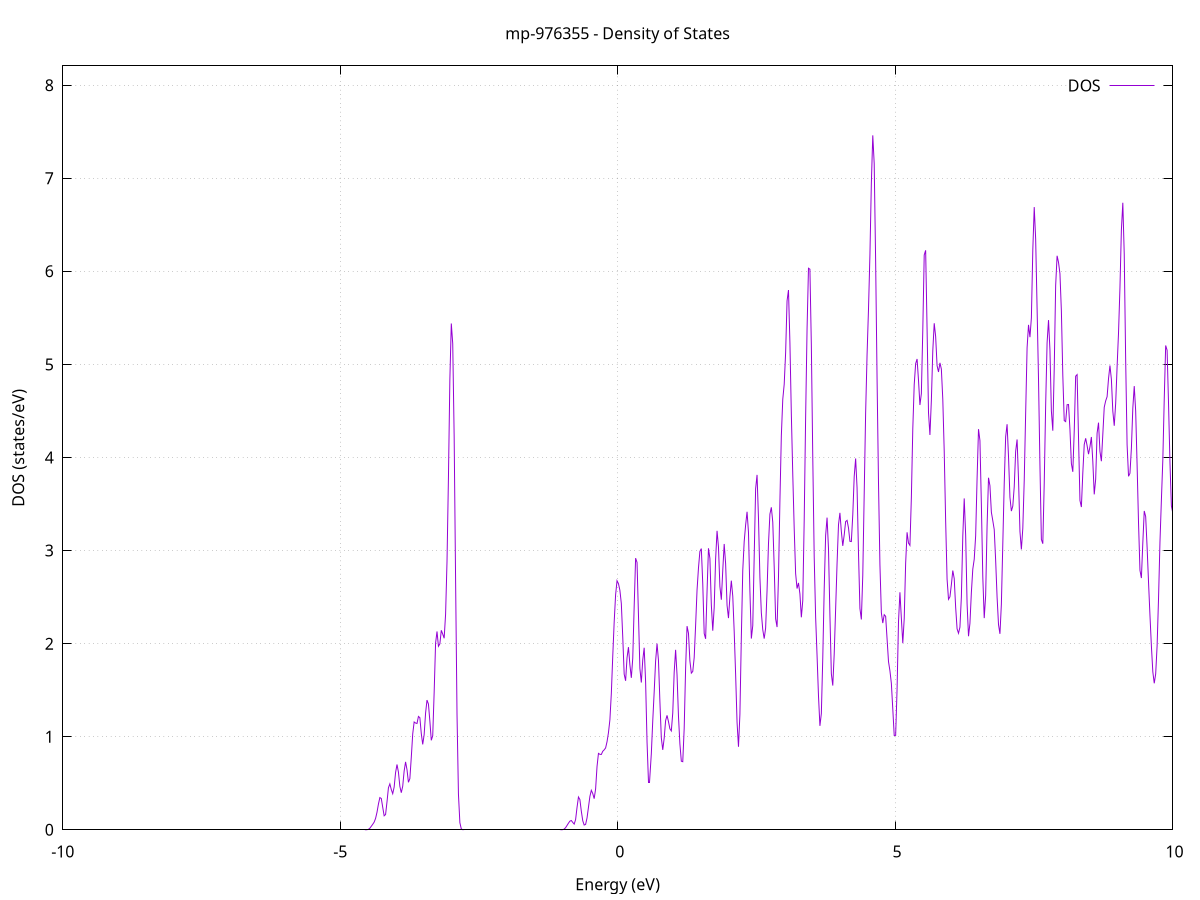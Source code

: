 set title 'mp-976355 - Density of States'
set xlabel 'Energy (eV)'
set ylabel 'DOS (states/eV)'
set grid
set xrange [-10:10]
set yrange [0:8.208]
set xzeroaxis lt -1
set terminal png size 800,600
set output 'mp-976355_dos_gnuplot.png'
plot '-' using 1:2 with lines title 'DOS'
-25.272100 0.000000
-25.246300 0.000000
-25.220600 0.000000
-25.194800 0.000000
-25.169100 0.000000
-25.143300 0.000000
-25.117600 0.000000
-25.091800 0.000000
-25.066100 0.000000
-25.040300 0.000000
-25.014600 0.000000
-24.988800 0.000000
-24.963100 0.000000
-24.937300 0.000000
-24.911600 0.000000
-24.885800 0.000000
-24.860100 0.000000
-24.834300 0.000000
-24.808600 0.000000
-24.782800 0.000000
-24.757100 0.000000
-24.731300 0.000000
-24.705600 0.000000
-24.679800 0.000000
-24.654100 0.000000
-24.628300 0.000000
-24.602600 0.000000
-24.576800 0.000000
-24.551100 0.000000
-24.525300 0.000000
-24.499600 0.000000
-24.473800 0.000000
-24.448100 0.000000
-24.422300 0.000000
-24.396600 0.000000
-24.370800 0.000000
-24.345100 0.000000
-24.319300 0.000000
-24.293600 0.000000
-24.267800 0.000000
-24.242100 0.000000
-24.216300 0.000000
-24.190600 0.000000
-24.164800 0.000000
-24.139000 0.000000
-24.113300 0.000000
-24.087500 0.000000
-24.061800 0.000000
-24.036000 0.000000
-24.010300 0.000000
-23.984500 0.000000
-23.958800 0.000000
-23.933000 0.000000
-23.907300 0.000000
-23.881500 0.000000
-23.855800 0.000000
-23.830000 0.000000
-23.804300 0.000000
-23.778500 0.000000
-23.752800 0.000000
-23.727000 0.000000
-23.701300 0.000000
-23.675500 0.000000
-23.649800 0.000000
-23.624000 0.000000
-23.598300 0.000000
-23.572500 0.000000
-23.546800 0.000000
-23.521000 0.000000
-23.495300 0.000000
-23.469500 0.000000
-23.443800 0.000000
-23.418000 0.000000
-23.392300 0.000000
-23.366500 0.000000
-23.340800 0.000000
-23.315000 0.000000
-23.289300 0.000000
-23.263500 0.000000
-23.237800 0.000000
-23.212000 0.000000
-23.186300 0.000000
-23.160500 0.000000
-23.134800 0.000000
-23.109000 0.000000
-23.083300 0.000000
-23.057500 0.000200
-23.031800 0.003100
-23.006000 0.028900
-22.980300 0.169700
-22.954500 0.649900
-22.928800 1.700600
-22.903000 3.320300
-22.877300 5.426000
-22.851500 8.011800
-22.825800 10.803900
-22.800000 13.217800
-22.774300 14.472000
-22.748500 14.131000
-22.722800 13.181900
-22.697000 13.187900
-22.671300 14.842700
-22.645500 18.274900
-22.619800 22.661400
-22.594000 25.559800
-22.568300 25.162300
-22.542500 22.532700
-22.516800 20.101500
-22.491000 19.046100
-22.465300 19.227700
-22.439500 20.614800
-22.413800 22.914700
-22.388000 24.961000
-22.362300 26.179800
-22.336500 27.256400
-22.310800 28.784700
-22.285000 30.205100
-22.259300 30.340000
-22.233500 29.041000
-22.207800 27.608600
-22.182000 27.256300
-22.156300 27.944500
-22.130500 27.936900
-22.104800 24.872900
-22.079000 18.597600
-22.053300 11.281600
-22.027500 5.271000
-22.001800 1.770800
-21.976000 0.403200
-21.950300 0.059800
-21.924500 0.005600
-21.898800 0.000300
-21.873000 0.000000
-21.847300 0.000000
-21.821500 0.000000
-21.795800 0.000000
-21.770000 0.000000
-21.744300 0.000000
-21.718500 0.000000
-21.692800 0.000000
-21.667000 0.000000
-21.641300 0.000000
-21.615500 0.000000
-21.589800 0.000000
-21.564000 0.000000
-21.538300 0.000000
-21.512500 0.000000
-21.486800 0.000000
-21.461000 0.000000
-21.435300 0.000000
-21.409500 0.000000
-21.383800 0.000000
-21.358000 0.000000
-21.332300 0.000000
-21.306500 0.000000
-21.280800 0.000000
-21.255000 0.000000
-21.229300 0.000000
-21.203500 0.000000
-21.177800 0.000000
-21.152000 0.000000
-21.126300 0.000000
-21.100500 0.000000
-21.074800 0.000000
-21.049000 0.000000
-21.023300 0.000000
-20.997500 0.000000
-20.971800 0.000000
-20.946000 0.000000
-20.920300 0.000000
-20.894500 0.000000
-20.868800 0.000000
-20.843000 0.000000
-20.817300 0.000000
-20.791500 0.000000
-20.765800 0.000000
-20.740000 0.000000
-20.714300 0.000000
-20.688500 0.000000
-20.662800 0.000000
-20.637000 0.000000
-20.611300 0.000000
-20.585500 0.000000
-20.559800 0.000000
-20.534000 0.000000
-20.508300 0.000000
-20.482500 0.000000
-20.456800 0.000000
-20.431000 0.000000
-20.405300 0.000000
-20.379500 0.000000
-20.353800 0.000000
-20.328000 0.000000
-20.302300 0.000000
-20.276500 0.000000
-20.250800 0.000000
-20.225000 0.000000
-20.199300 0.000000
-20.173500 0.000000
-20.147800 0.000000
-20.122000 0.000000
-20.096300 0.000000
-20.070500 0.000000
-20.044800 0.000000
-20.019000 0.000000
-19.993300 0.000000
-19.967500 0.000000
-19.941700 0.000000
-19.916000 0.000000
-19.890200 0.000000
-19.864500 0.000000
-19.838700 0.000000
-19.813000 0.000000
-19.787200 0.000000
-19.761500 0.000000
-19.735700 0.000000
-19.710000 0.000000
-19.684200 0.000000
-19.658500 0.000000
-19.632700 0.000000
-19.607000 0.000000
-19.581200 0.000000
-19.555500 0.000000
-19.529700 0.000000
-19.504000 0.000000
-19.478200 0.000000
-19.452500 0.000000
-19.426700 0.000000
-19.401000 0.000000
-19.375200 0.000000
-19.349500 0.000000
-19.323700 0.000000
-19.298000 0.000000
-19.272200 0.000000
-19.246500 0.000000
-19.220700 0.000000
-19.195000 0.000000
-19.169200 0.000000
-19.143500 0.000000
-19.117700 0.000000
-19.092000 0.000000
-19.066200 0.000000
-19.040500 0.000000
-19.014700 0.000000
-18.989000 0.000000
-18.963200 0.000000
-18.937500 0.000000
-18.911700 0.000000
-18.886000 0.000000
-18.860200 0.000000
-18.834500 0.000000
-18.808700 0.000000
-18.783000 0.000000
-18.757200 0.000000
-18.731500 0.000000
-18.705700 0.000000
-18.680000 0.000000
-18.654200 0.000000
-18.628500 0.000000
-18.602700 0.000000
-18.577000 0.000000
-18.551200 0.000000
-18.525500 0.000000
-18.499700 0.000000
-18.474000 0.000000
-18.448200 0.000000
-18.422500 0.000000
-18.396700 0.000000
-18.371000 0.000000
-18.345200 0.000000
-18.319500 0.000000
-18.293700 0.000000
-18.268000 0.000000
-18.242200 0.000000
-18.216500 0.000000
-18.190700 0.000000
-18.165000 0.000000
-18.139200 0.000000
-18.113500 0.000000
-18.087700 0.000000
-18.062000 0.000000
-18.036200 0.000000
-18.010500 0.000000
-17.984700 0.000000
-17.959000 0.000000
-17.933200 0.000000
-17.907500 0.000000
-17.881700 0.000000
-17.856000 0.000000
-17.830200 0.000000
-17.804500 0.000000
-17.778700 0.000000
-17.753000 0.000000
-17.727200 0.000000
-17.701500 0.000000
-17.675700 0.000000
-17.650000 0.000000
-17.624200 0.000000
-17.598500 0.000000
-17.572700 0.000000
-17.547000 0.000000
-17.521200 0.000000
-17.495500 0.000000
-17.469700 0.000000
-17.444000 0.000000
-17.418200 0.000000
-17.392500 0.000000
-17.366700 0.000000
-17.341000 0.000000
-17.315200 0.000000
-17.289500 0.000000
-17.263700 0.000000
-17.238000 0.000000
-17.212200 0.000000
-17.186500 0.000000
-17.160700 0.000000
-17.135000 0.000000
-17.109200 0.000000
-17.083500 0.000000
-17.057700 0.000000
-17.032000 0.000000
-17.006200 0.000000
-16.980500 0.000000
-16.954700 0.000000
-16.929000 0.000000
-16.903200 0.000000
-16.877500 0.000000
-16.851700 0.000000
-16.826000 0.000000
-16.800200 0.000000
-16.774500 0.000000
-16.748700 0.000000
-16.723000 0.000000
-16.697200 0.000000
-16.671500 0.000000
-16.645700 0.000000
-16.620000 0.000000
-16.594200 0.000000
-16.568500 0.000000
-16.542700 0.000000
-16.517000 0.000000
-16.491200 0.000000
-16.465500 0.000000
-16.439700 0.000000
-16.414000 0.000000
-16.388200 0.000000
-16.362500 0.000000
-16.336700 0.000000
-16.311000 0.000000
-16.285200 0.000000
-16.259500 0.000000
-16.233700 0.000000
-16.208000 0.000000
-16.182200 0.000000
-16.156500 0.000000
-16.130700 0.000000
-16.105000 0.000000
-16.079200 0.000000
-16.053500 0.000000
-16.027700 0.000000
-16.002000 0.000000
-15.976200 0.000000
-15.950500 0.000000
-15.924700 0.000000
-15.899000 0.000000
-15.873200 0.000000
-15.847500 0.000000
-15.821700 0.000000
-15.796000 0.000000
-15.770200 0.000000
-15.744400 0.000000
-15.718700 0.000000
-15.692900 0.000000
-15.667200 0.000000
-15.641400 0.000000
-15.615700 0.000000
-15.589900 0.000000
-15.564200 0.000000
-15.538400 0.000000
-15.512700 0.000000
-15.486900 0.000000
-15.461200 0.000000
-15.435400 0.000000
-15.409700 0.000000
-15.383900 0.000000
-15.358200 0.000000
-15.332400 0.000000
-15.306700 0.000000
-15.280900 0.000000
-15.255200 0.000000
-15.229400 0.000000
-15.203700 0.000000
-15.177900 0.000000
-15.152200 0.000000
-15.126400 0.000000
-15.100700 0.000000
-15.074900 0.000000
-15.049200 0.000000
-15.023400 0.000000
-14.997700 0.000000
-14.971900 0.000000
-14.946200 0.000000
-14.920400 0.000000
-14.894700 0.000000
-14.868900 0.000000
-14.843200 0.000000
-14.817400 0.000000
-14.791700 0.000000
-14.765900 0.000000
-14.740200 0.000000
-14.714400 0.000000
-14.688700 0.000000
-14.662900 0.000000
-14.637200 0.000000
-14.611400 0.000000
-14.585700 0.000000
-14.559900 0.000000
-14.534200 0.000000
-14.508400 0.000000
-14.482700 0.000000
-14.456900 0.000000
-14.431200 0.000000
-14.405400 0.000000
-14.379700 0.000000
-14.353900 0.000000
-14.328200 0.000000
-14.302400 0.000000
-14.276700 0.000000
-14.250900 0.000000
-14.225200 0.000000
-14.199400 0.000000
-14.173700 0.000000
-14.147900 0.000000
-14.122200 0.000000
-14.096400 0.000000
-14.070700 0.000000
-14.044900 0.000000
-14.019200 0.000000
-13.993400 0.000000
-13.967700 0.000000
-13.941900 0.000000
-13.916200 0.000000
-13.890400 0.000000
-13.864700 0.000000
-13.838900 0.000000
-13.813200 0.000000
-13.787400 0.000000
-13.761700 0.000000
-13.735900 0.000000
-13.710200 0.000000
-13.684400 0.000000
-13.658700 0.000000
-13.632900 0.000000
-13.607200 0.000000
-13.581400 0.000000
-13.555700 0.000000
-13.529900 0.000000
-13.504200 0.000000
-13.478400 0.000000
-13.452700 0.000000
-13.426900 0.000000
-13.401200 0.000000
-13.375400 0.000000
-13.349700 0.000000
-13.323900 0.000000
-13.298200 0.000000
-13.272400 0.000000
-13.246700 0.000000
-13.220900 0.000000
-13.195200 0.000000
-13.169400 0.000000
-13.143700 0.000000
-13.117900 0.000000
-13.092200 0.000000
-13.066400 0.000000
-13.040700 0.000000
-13.014900 0.000000
-12.989200 0.000000
-12.963400 0.000000
-12.937700 0.000000
-12.911900 0.000000
-12.886200 0.000000
-12.860400 0.000000
-12.834700 0.000000
-12.808900 0.000000
-12.783200 0.000000
-12.757400 0.000000
-12.731700 0.000000
-12.705900 0.000000
-12.680200 0.000000
-12.654400 0.000000
-12.628700 0.000000
-12.602900 0.000000
-12.577200 0.000000
-12.551400 0.000000
-12.525700 0.000000
-12.499900 0.000000
-12.474200 0.000000
-12.448400 0.000000
-12.422700 0.000000
-12.396900 0.000000
-12.371200 0.000000
-12.345400 0.000000
-12.319700 0.000000
-12.293900 0.000000
-12.268200 0.000000
-12.242400 0.000000
-12.216700 0.000000
-12.190900 0.000000
-12.165200 0.000000
-12.139400 0.000000
-12.113700 0.000000
-12.087900 0.000000
-12.062200 0.000000
-12.036400 0.000000
-12.010700 0.000000
-11.984900 0.000000
-11.959200 0.000000
-11.933400 0.000000
-11.907700 0.000000
-11.881900 0.000000
-11.856200 0.000000
-11.830400 0.000000
-11.804700 0.000000
-11.778900 0.000000
-11.753200 0.000000
-11.727400 0.000000
-11.701700 0.000000
-11.675900 0.000000
-11.650200 0.000000
-11.624400 0.000000
-11.598700 0.000000
-11.572900 0.000000
-11.547200 0.000000
-11.521400 0.000000
-11.495600 0.000000
-11.469900 0.000000
-11.444100 0.000000
-11.418400 0.000000
-11.392600 0.000000
-11.366900 0.000000
-11.341100 0.000000
-11.315400 0.000000
-11.289600 0.000000
-11.263900 0.000000
-11.238100 0.000000
-11.212400 0.000000
-11.186600 0.000000
-11.160900 0.000000
-11.135100 0.000000
-11.109400 0.000000
-11.083600 0.000000
-11.057900 0.000000
-11.032100 0.000000
-11.006400 0.000000
-10.980600 0.000000
-10.954900 0.000000
-10.929100 0.000000
-10.903400 0.000000
-10.877600 0.000000
-10.851900 0.000000
-10.826100 0.000000
-10.800400 0.000000
-10.774600 0.000000
-10.748900 0.000000
-10.723100 0.000000
-10.697400 0.000000
-10.671600 0.000000
-10.645900 0.000000
-10.620100 0.000000
-10.594400 0.000000
-10.568600 0.000000
-10.542900 0.000000
-10.517100 0.000000
-10.491400 0.000000
-10.465600 0.000000
-10.439900 0.000000
-10.414100 0.000000
-10.388400 0.000000
-10.362600 0.000000
-10.336900 0.000000
-10.311100 0.000000
-10.285400 0.000000
-10.259600 0.000000
-10.233900 0.000000
-10.208100 0.000000
-10.182400 0.000000
-10.156600 0.000000
-10.130900 0.000000
-10.105100 0.000000
-10.079400 0.000000
-10.053600 0.000000
-10.027900 0.000000
-10.002100 0.000000
-9.976400 0.000000
-9.950600 0.000000
-9.924900 0.000000
-9.899100 0.000000
-9.873400 0.000000
-9.847600 0.000000
-9.821900 0.000000
-9.796100 0.000000
-9.770400 0.000000
-9.744600 0.000000
-9.718900 0.000000
-9.693100 0.000000
-9.667400 0.000000
-9.641600 0.000000
-9.615900 0.000000
-9.590100 0.000000
-9.564400 0.000000
-9.538600 0.000000
-9.512900 0.000000
-9.487100 0.000000
-9.461400 0.000000
-9.435600 0.000000
-9.409900 0.000000
-9.384100 0.000000
-9.358400 0.000000
-9.332600 0.000000
-9.306900 0.000000
-9.281100 0.000000
-9.255400 0.000000
-9.229600 0.000000
-9.203900 0.000000
-9.178100 0.000000
-9.152400 0.000000
-9.126600 0.000000
-9.100900 0.000000
-9.075100 0.000000
-9.049400 0.000000
-9.023600 0.000000
-8.997900 0.000000
-8.972100 0.000000
-8.946400 0.000000
-8.920600 0.000000
-8.894900 0.000000
-8.869100 0.000000
-8.843400 0.000000
-8.817600 0.000000
-8.791900 0.000000
-8.766100 0.000000
-8.740400 0.000000
-8.714600 0.000000
-8.688900 0.000000
-8.663100 0.000000
-8.637400 0.000000
-8.611600 0.000000
-8.585900 0.000000
-8.560100 0.000000
-8.534400 0.000000
-8.508600 0.000000
-8.482900 0.000000
-8.457100 0.000000
-8.431400 0.000000
-8.405600 0.000000
-8.379900 0.000000
-8.354100 0.000000
-8.328400 0.000000
-8.302600 0.000000
-8.276900 0.000000
-8.251100 0.000000
-8.225400 0.000000
-8.199600 0.000000
-8.173900 0.000000
-8.148100 0.000000
-8.122400 0.000000
-8.096600 0.000000
-8.070900 0.000000
-8.045100 0.000000
-8.019400 0.000000
-7.993600 0.000000
-7.967900 0.000000
-7.942100 0.000000
-7.916400 0.000000
-7.890600 0.000000
-7.864900 0.000000
-7.839100 0.000000
-7.813400 0.000000
-7.787600 0.000000
-7.761900 0.000000
-7.736100 0.000000
-7.710400 0.000000
-7.684600 0.000000
-7.658900 0.000000
-7.633100 0.000000
-7.607400 0.000000
-7.581600 0.000000
-7.555900 0.000000
-7.530100 0.000000
-7.504400 0.000000
-7.478600 0.000000
-7.452900 0.000000
-7.427100 0.000000
-7.401400 0.000000
-7.375600 0.000000
-7.349900 0.000000
-7.324100 0.000000
-7.298300 0.000000
-7.272600 0.000000
-7.246800 0.000000
-7.221100 0.000000
-7.195300 0.000000
-7.169600 0.000000
-7.143800 0.000000
-7.118100 0.000000
-7.092300 0.000000
-7.066600 0.000000
-7.040800 0.000000
-7.015100 0.000000
-6.989300 0.000000
-6.963600 0.000000
-6.937800 0.000000
-6.912100 0.000000
-6.886300 0.000000
-6.860600 0.000000
-6.834800 0.000000
-6.809100 0.000000
-6.783300 0.000000
-6.757600 0.000000
-6.731800 0.000000
-6.706100 0.000000
-6.680300 0.000000
-6.654600 0.000000
-6.628800 0.000000
-6.603100 0.000000
-6.577300 0.000000
-6.551600 0.000000
-6.525800 0.000000
-6.500100 0.000000
-6.474300 0.000000
-6.448600 0.000000
-6.422800 0.000000
-6.397100 0.000000
-6.371300 0.000000
-6.345600 0.000000
-6.319800 0.000000
-6.294100 0.000000
-6.268300 0.000000
-6.242600 0.000000
-6.216800 0.000000
-6.191100 0.000000
-6.165300 0.000000
-6.139600 0.000000
-6.113800 0.000000
-6.088100 0.000000
-6.062300 0.000000
-6.036600 0.000000
-6.010800 0.000000
-5.985100 0.000000
-5.959300 0.000000
-5.933600 0.000000
-5.907800 0.000000
-5.882100 0.000000
-5.856300 0.000000
-5.830600 0.000000
-5.804800 0.000000
-5.779100 0.000000
-5.753300 0.000000
-5.727600 0.000000
-5.701800 0.000000
-5.676100 0.000000
-5.650300 0.000000
-5.624600 0.000000
-5.598800 0.000000
-5.573100 0.000000
-5.547300 0.000000
-5.521600 0.000000
-5.495800 0.000000
-5.470100 0.000000
-5.444300 0.000000
-5.418600 0.000000
-5.392800 0.000000
-5.367100 0.000000
-5.341300 0.000000
-5.315600 0.000000
-5.289800 0.000000
-5.264100 0.000000
-5.238300 0.000000
-5.212600 0.000000
-5.186800 0.000000
-5.161100 0.000000
-5.135300 0.000000
-5.109600 0.000000
-5.083800 0.000000
-5.058100 0.000000
-5.032300 0.000000
-5.006600 0.000000
-4.980800 0.000000
-4.955100 0.000000
-4.929300 0.000000
-4.903600 0.000000
-4.877800 0.000000
-4.852100 0.000000
-4.826300 0.000000
-4.800600 0.000000
-4.774800 0.000000
-4.749100 0.000000
-4.723300 0.000000
-4.697600 0.000000
-4.671800 0.000000
-4.646100 0.000000
-4.620300 0.000000
-4.594600 0.000000
-4.568800 0.000000
-4.543100 0.000100
-4.517300 0.000800
-4.491600 0.004700
-4.465800 0.016700
-4.440100 0.037400
-4.414300 0.058800
-4.388600 0.081800
-4.362800 0.121900
-4.337100 0.188100
-4.311300 0.275800
-4.285600 0.346000
-4.259800 0.336200
-4.234100 0.242600
-4.208300 0.150200
-4.182600 0.163700
-4.156800 0.300200
-4.131100 0.451100
-4.105300 0.493100
-4.079600 0.432200
-4.053800 0.387700
-4.028100 0.458500
-4.002300 0.614500
-3.976600 0.701600
-3.950800 0.619000
-3.925100 0.466600
-3.899300 0.398200
-3.873600 0.468400
-3.847800 0.630800
-3.822100 0.729300
-3.796300 0.645200
-3.770600 0.510000
-3.744800 0.549400
-3.719100 0.778300
-3.693300 1.030400
-3.667600 1.158200
-3.641800 1.146900
-3.616100 1.142000
-3.590300 1.217700
-3.564600 1.204500
-3.538800 1.033300
-3.513100 0.917300
-3.487300 1.021900
-3.461600 1.253300
-3.435800 1.393500
-3.410100 1.351200
-3.384300 1.168000
-3.358600 0.961200
-3.332800 1.010800
-3.307100 1.472900
-3.281300 2.005500
-3.255600 2.130900
-3.229800 1.972000
-3.204100 1.997400
-3.178300 2.143200
-3.152600 2.103000
-3.126800 2.057700
-3.101000 2.315400
-3.075300 2.884300
-3.049500 3.785700
-3.023800 4.840400
-2.998000 5.439900
-2.972300 5.224000
-2.946500 4.226800
-2.920800 2.694500
-2.895000 1.237700
-2.869300 0.382400
-2.843500 0.076100
-2.817800 0.009500
-2.792000 0.000700
-2.766300 0.000000
-2.740500 0.000000
-2.714800 0.000000
-2.689000 0.000000
-2.663300 0.000000
-2.637500 0.000000
-2.611800 0.000000
-2.586000 0.000000
-2.560300 0.000000
-2.534500 0.000000
-2.508800 0.000000
-2.483000 0.000000
-2.457300 0.000000
-2.431500 0.000000
-2.405800 0.000000
-2.380000 0.000000
-2.354300 0.000000
-2.328500 0.000000
-2.302800 0.000000
-2.277000 0.000000
-2.251300 0.000000
-2.225500 0.000000
-2.199800 0.000000
-2.174000 0.000000
-2.148300 0.000000
-2.122500 0.000000
-2.096800 0.000000
-2.071000 0.000000
-2.045300 0.000000
-2.019500 0.000000
-1.993800 0.000000
-1.968000 0.000000
-1.942300 0.000000
-1.916500 0.000000
-1.890800 0.000000
-1.865000 0.000000
-1.839300 0.000000
-1.813500 0.000000
-1.787800 0.000000
-1.762000 0.000000
-1.736300 0.000000
-1.710500 0.000000
-1.684800 0.000000
-1.659000 0.000000
-1.633300 0.000000
-1.607500 0.000000
-1.581800 0.000000
-1.556000 0.000000
-1.530300 0.000000
-1.504500 0.000000
-1.478800 0.000000
-1.453000 0.000000
-1.427300 0.000000
-1.401500 0.000000
-1.375800 0.000000
-1.350000 0.000000
-1.324300 0.000000
-1.298500 0.000000
-1.272800 0.000000
-1.247000 0.000000
-1.221300 0.000000
-1.195500 0.000000
-1.169800 0.000000
-1.144000 0.000000
-1.118300 0.000000
-1.092500 0.000000
-1.066800 0.000000
-1.041000 0.000000
-1.015300 0.000200
-0.989500 0.001400
-0.963800 0.007100
-0.938000 0.022500
-0.912300 0.046500
-0.886500 0.071100
-0.860800 0.092600
-0.835000 0.099700
-0.809300 0.079300
-0.783500 0.061200
-0.757800 0.109100
-0.732000 0.239900
-0.706300 0.352000
-0.680500 0.324700
-0.654800 0.200600
-0.629000 0.097800
-0.603300 0.050900
-0.577500 0.057600
-0.551800 0.126700
-0.526000 0.241400
-0.500300 0.358000
-0.474500 0.423900
-0.448800 0.390000
-0.423000 0.334300
-0.397300 0.438200
-0.371500 0.680000
-0.345800 0.820600
-0.320000 0.810800
-0.294300 0.809200
-0.268500 0.843100
-0.242800 0.858700
-0.217000 0.879100
-0.191300 0.946300
-0.165500 1.043800
-0.139800 1.180500
-0.114000 1.462100
-0.088300 1.864200
-0.062500 2.232400
-0.036800 2.525300
-0.011000 2.675900
0.014700 2.644500
0.040500 2.573500
0.066200 2.431900
0.092000 2.071300
0.117700 1.672100
0.143500 1.600700
0.169200 1.848300
0.195000 1.962300
0.220700 1.772900
0.246500 1.632500
0.272200 1.841800
0.298000 2.401800
0.323700 2.918600
0.349500 2.872500
0.375200 2.305800
0.401000 1.732900
0.426700 1.582200
0.452500 1.824100
0.478200 1.955900
0.504000 1.590300
0.529700 0.944000
0.555500 0.509800
0.581200 0.509800
0.607000 0.817600
0.632700 1.171100
0.658500 1.481000
0.684200 1.813300
0.710000 2.000400
0.735700 1.819900
0.761500 1.380800
0.787200 0.987400
0.813000 0.858400
0.838700 0.983900
0.864500 1.173000
0.890200 1.229300
0.916000 1.162500
0.941700 1.084900
0.967500 1.062000
0.993200 1.254200
1.019000 1.692300
1.044700 1.933700
1.070500 1.663000
1.096300 1.221100
1.122000 0.922300
1.147800 0.736800
1.173500 0.731500
1.199300 1.088600
1.225000 1.734500
1.250800 2.188200
1.276500 2.111800
1.302300 1.814900
1.328000 1.683200
1.353800 1.701200
1.379500 1.850200
1.405300 2.196600
1.431000 2.575200
1.456800 2.813800
1.482500 2.991500
1.508300 3.021100
1.534000 2.644000
1.559800 2.109600
1.585500 2.051800
1.611300 2.561800
1.637000 3.024500
1.662800 2.914700
1.688500 2.417100
1.714300 2.138900
1.740000 2.386900
1.765800 2.910800
1.791500 3.212200
1.817300 3.036500
1.843000 2.614700
1.868800 2.471800
1.894500 2.788000
1.920300 3.070700
1.946000 2.859800
1.971800 2.412400
1.997500 2.274600
2.023300 2.502400
2.049000 2.677000
2.074800 2.509900
2.100500 2.130000
2.126300 1.669700
2.152000 1.155700
2.177800 0.892000
2.203500 1.240500
2.229300 2.070000
2.255000 2.786900
2.280800 3.097900
2.306500 3.274300
2.332300 3.416700
2.358000 3.195700
2.383800 2.562800
2.409500 2.054400
2.435300 2.193700
2.461000 2.936100
2.486800 3.665200
2.512500 3.813400
2.538300 3.348100
2.564000 2.714600
2.589800 2.330300
2.615500 2.149800
2.641300 2.053900
2.667000 2.167000
2.692800 2.571200
2.718500 3.072900
2.744300 3.391500
2.770000 3.464800
2.795800 3.305700
2.821500 2.826700
2.847300 2.267000
2.873000 2.178100
2.898800 2.715100
2.924500 3.531700
2.950300 4.234800
2.976000 4.624900
3.001800 4.786700
3.027500 5.125800
3.053300 5.683000
3.079000 5.799500
3.104800 5.235200
3.130500 4.464900
3.156300 3.817200
3.182000 3.238600
3.207800 2.752900
3.233500 2.592000
3.259300 2.652500
3.285000 2.535000
3.310800 2.283000
3.336500 2.463200
3.362300 3.328100
3.388000 4.431800
3.413800 5.381300
3.439500 6.033500
3.465300 6.023100
3.491000 5.208300
3.516800 3.997300
3.542500 2.933000
3.568300 2.284100
3.594000 1.873000
3.619800 1.438200
3.645500 1.116500
3.671300 1.248500
3.697000 1.846800
3.722800 2.588200
3.748500 3.162000
3.774300 3.354300
3.800000 3.021700
3.825800 2.305200
3.851500 1.676300
3.877300 1.549700
3.903000 1.887500
3.928800 2.374100
3.954500 2.860900
3.980300 3.276800
4.006000 3.405400
4.031800 3.204900
4.057500 3.050700
4.083300 3.167800
4.109000 3.311400
4.134800 3.324500
4.160500 3.243500
4.186300 3.099300
4.212000 3.096900
4.237800 3.386000
4.263500 3.795700
4.289300 3.989500
4.315000 3.674200
4.340800 2.973700
4.366500 2.378200
4.392300 2.259700
4.418000 2.734700
4.443800 3.616900
4.469500 4.482300
4.495300 5.105100
4.521000 5.590900
4.546800 6.178900
4.572500 6.947200
4.598300 7.461600
4.624000 7.157700
4.649800 6.105400
4.675500 4.845000
4.701300 3.728500
4.727000 2.850100
4.752800 2.331400
4.778500 2.221300
4.804300 2.311000
4.830000 2.293800
4.855800 2.051000
4.881500 1.807200
4.907300 1.708300
4.933000 1.573600
4.958800 1.297300
4.984500 1.013700
5.010300 1.014100
5.036000 1.509100
5.061800 2.235800
5.087500 2.551600
5.113300 2.272400
5.139000 2.005600
5.164800 2.268700
5.190500 2.863600
5.216300 3.196400
5.242000 3.080000
5.267800 3.055600
5.293600 3.567300
5.319300 4.307200
5.345100 4.783400
5.370800 5.008700
5.396600 5.058600
5.422300 4.830000
5.448100 4.564200
5.473800 4.686300
5.499600 5.369900
5.525300 6.176200
5.551100 6.226100
5.576800 5.380700
5.602600 4.481300
5.628300 4.242400
5.654100 4.612500
5.679800 5.146600
5.705600 5.442300
5.731300 5.299800
5.757100 4.986700
5.782800 4.919200
5.808600 5.016900
5.834300 4.950500
5.860100 4.625700
5.885800 4.065200
5.911600 3.317500
5.937300 2.693400
5.963100 2.476500
5.988800 2.503100
6.014600 2.633900
6.040300 2.785500
6.066100 2.699600
6.091800 2.390800
6.117600 2.159300
6.143300 2.111500
6.169100 2.176800
6.194800 2.500500
6.220600 3.156800
6.246300 3.560300
6.272100 3.166900
6.297800 2.429400
6.323600 2.079700
6.349300 2.217500
6.375100 2.549100
6.400800 2.800300
6.426600 2.907300
6.452300 3.158500
6.478100 3.773200
6.503800 4.304600
6.529600 4.181400
6.555300 3.498300
6.581100 2.716700
6.606800 2.274300
6.632600 2.517800
6.658300 3.263600
6.684100 3.782300
6.709800 3.697400
6.735600 3.411900
6.761300 3.321200
6.787100 3.225900
6.812800 2.894200
6.838600 2.498600
6.864300 2.203700
6.890100 2.105200
6.915800 2.422400
6.941600 3.071700
6.967300 3.722100
6.993100 4.223200
7.018800 4.357300
7.044600 4.008600
7.070300 3.571900
7.096100 3.424200
7.121800 3.478700
7.147600 3.685600
7.173300 4.066200
7.199100 4.193700
7.224800 3.768600
7.250600 3.206700
7.276300 3.012500
7.302100 3.238500
7.327800 3.752900
7.353600 4.479300
7.379300 5.177900
7.405100 5.425100
7.430800 5.293000
7.456600 5.498600
7.482300 6.228900
7.508100 6.690700
7.533800 6.347600
7.559600 5.603300
7.585300 4.838500
7.611100 3.917100
7.636800 3.119700
7.662600 3.073900
7.688300 3.725000
7.714100 4.566000
7.739800 5.230900
7.765600 5.476700
7.791300 5.154000
7.817100 4.499900
7.842800 4.287700
7.868600 4.960400
7.894300 5.849400
7.920100 6.167400
7.945800 6.097000
7.971600 5.975700
7.997300 5.576200
8.023100 4.882700
8.048800 4.396400
8.074600 4.385700
8.100300 4.566900
8.126100 4.569700
8.151800 4.302200
8.177600 3.934800
8.203300 3.846200
8.229100 4.285300
8.254800 4.874000
8.280600 4.890800
8.306300 4.213000
8.332100 3.538800
8.357800 3.467800
8.383600 3.834500
8.409300 4.139700
8.435100 4.206000
8.460800 4.128100
8.486600 4.035700
8.512300 4.114900
8.538100 4.220400
8.563800 3.958900
8.589600 3.603800
8.615300 3.766300
8.641100 4.262200
8.666800 4.374400
8.692600 4.065600
8.718300 3.960100
8.744100 4.247500
8.769800 4.540100
8.795600 4.608300
8.821300 4.653200
8.847100 4.847700
8.872800 4.988100
8.898600 4.839900
8.924300 4.498500
8.950100 4.341000
8.975800 4.581200
9.001600 4.976800
9.027300 5.340800
9.053100 5.825800
9.078800 6.443000
9.104600 6.737000
9.130300 6.183100
9.156100 5.042800
9.181800 4.136800
9.207600 3.797900
9.233300 3.830500
9.259100 4.098700
9.284800 4.528800
9.310600 4.767000
9.336300 4.498500
9.362100 3.918500
9.387800 3.296800
9.413600 2.788000
9.439300 2.704800
9.465100 3.084200
9.490900 3.425700
9.516600 3.364900
9.542400 3.035500
9.568100 2.659400
9.593900 2.303900
9.619600 1.974500
9.645400 1.697100
9.671100 1.573900
9.696900 1.675000
9.722600 1.976600
9.748400 2.489100
9.774100 3.090500
9.799900 3.543300
9.825600 3.973800
9.851400 4.632200
9.877100 5.203700
9.902900 5.152500
9.928600 4.577700
9.954400 3.943200
9.980100 3.479600
10.005900 3.401400
10.031600 3.630900
10.057400 3.768500
10.083100 3.819000
10.108900 4.009000
10.134600 4.380400
10.160400 4.900000
10.186100 5.339300
10.211900 5.211600
10.237600 4.548500
10.263400 4.157700
10.289100 4.256500
10.314900 4.098800
10.340600 3.416300
10.366400 2.793900
10.392100 2.685000
10.417900 2.801400
10.443600 2.642700
10.469400 2.317400
10.495100 2.211600
10.520900 2.414400
10.546600 2.742000
10.572400 2.945300
10.598100 3.091400
10.623900 3.450500
10.649600 3.907800
10.675400 4.212800
10.701100 4.528100
10.726900 4.977000
10.752600 5.262500
10.778400 5.119800
10.804100 4.860800
10.829900 4.993600
10.855600 5.278300
10.881400 5.101100
10.907100 4.469600
10.932900 3.909900
10.958600 3.849500
10.984400 4.305300
11.010100 4.879600
11.035900 5.079400
11.061600 4.783100
11.087400 4.293800
11.113100 4.074400
11.138900 4.325700
11.164600 4.574900
11.190400 4.322900
11.216100 4.003900
11.241900 4.212300
11.267600 4.619200
11.293400 4.562000
11.319100 3.985100
11.344900 3.399800
11.370600 3.040600
11.396400 2.711800
11.422100 2.511800
11.447900 2.753800
11.473600 3.366100
11.499400 3.838400
11.525100 3.732900
11.550900 3.164900
11.576600 2.618800
11.602400 2.472300
11.628100 2.619700
11.653900 2.679900
11.679600 2.597300
11.705400 2.446700
11.731100 2.189500
11.756900 1.974800
11.782600 2.118000
11.808400 2.673900
11.834100 3.248300
11.859900 3.425400
11.885600 3.184000
11.911400 2.789600
11.937100 2.461900
11.962900 2.161600
11.988600 1.822600
12.014400 1.612000
12.040100 1.661200
12.065900 1.771400
12.091600 1.776500
12.117400 1.916200
12.143100 2.364000
12.168900 2.867200
12.194600 3.192100
12.220400 3.404300
12.246100 3.527400
12.271900 3.444600
12.297600 3.227200
12.323400 3.097200
12.349100 3.176700
12.374900 3.336000
12.400600 3.256800
12.426400 2.841900
12.452100 2.270000
12.477900 1.799200
12.503600 1.729100
12.529400 2.092000
12.555100 2.529300
12.580900 2.744700
12.606600 2.884300
12.632400 3.236000
12.658100 3.616300
12.683900 3.562100
12.709600 3.060900
12.735400 2.514800
12.761100 2.226000
12.786900 2.222600
12.812600 2.374700
12.838400 2.625900
12.864100 2.982200
12.889900 3.203500
12.915600 2.911500
12.941400 2.200000
12.967100 1.549900
12.992900 1.128800
13.018600 0.880800
13.044400 0.861600
13.070100 1.028900
13.095900 1.160500
13.121600 1.217100
13.147400 1.434600
13.173100 1.871500
13.198900 2.250800
13.224600 2.296700
13.250400 2.004400
13.276100 1.582600
13.301900 1.231600
13.327600 1.129900
13.353400 1.383800
13.379100 1.859100
13.404900 2.440500
13.430600 3.152300
13.456400 3.686300
13.482100 3.614800
13.507900 3.169800
13.533600 2.988000
13.559400 3.272500
13.585100 3.804300
13.610900 4.365800
13.636600 4.584900
13.662400 4.104400
13.688100 3.350100
13.713900 3.180300
13.739700 3.573400
13.765400 3.740300
13.791200 3.421500
13.816900 3.029100
13.842700 2.852500
13.868400 2.789600
13.894200 2.839900
13.919900 3.394600
13.945700 4.688000
13.971400 6.206400
13.997200 6.919400
14.022900 6.462300
14.048700 5.410300
14.074400 4.316400
14.100200 3.556600
14.125900 3.416900
14.151700 3.872000
14.177400 4.524600
14.203200 4.903600
14.228900 4.906700
14.254700 4.569300
14.280400 3.813400
14.306200 2.900200
14.331900 2.324800
14.357700 2.289000
14.383400 2.719000
14.409200 3.291000
14.434900 3.562200
14.460700 3.453700
14.486400 3.171400
14.512200 2.837200
14.537900 2.450500
14.563700 1.995600
14.589400 1.609000
14.615200 1.420300
14.640900 1.517900
14.666700 2.080600
14.692400 2.921100
14.718200 3.367100
14.743900 3.184900
14.769700 2.904500
14.795400 2.861200
14.821200 2.825400
14.846900 2.702900
14.872700 2.629100
14.898400 2.728300
14.924200 3.047300
14.949900 3.291300
14.975700 3.215200
15.001400 2.937800
15.027200 2.484400
15.052900 2.009900
15.078700 1.987400
15.104400 2.503400
15.130200 3.133300
15.155900 3.472500
15.181700 3.378300
15.207400 2.935300
15.233200 2.370500
15.258900 2.022700
15.284700 2.107400
15.310400 2.411000
15.336200 2.616900
15.361900 2.738100
15.387700 2.952700
15.413400 3.285200
15.439200 3.523600
15.464900 3.369300
15.490700 2.800800
15.516400 2.218200
15.542200 2.128500
15.567900 2.632600
15.593700 3.194700
15.619400 3.224700
15.645200 2.913800
15.670900 2.953900
15.696700 3.271200
15.722400 3.093200
15.748200 2.430800
15.773900 2.089400
15.799700 2.351000
15.825400 2.719900
15.851200 2.747500
15.876900 2.514300
15.902700 2.284300
15.928400 2.155000
15.954200 2.220600
15.979900 2.542600
16.005700 2.887800
16.031400 2.981600
16.057200 2.897700
16.082900 2.952400
16.108700 3.186400
16.134400 3.266400
16.160200 3.150100
16.185900 3.219500
16.211700 3.726200
16.237400 4.466000
16.263200 4.779200
16.288900 4.288600
16.314700 3.538700
16.340400 3.333000
16.366200 3.769300
16.391900 4.253300
16.417700 4.356700
16.443400 4.205100
16.469200 3.933500
16.494900 3.446700
16.520700 2.748300
16.546400 2.114300
16.572200 1.887700
16.597900 2.076200
16.623700 2.358400
16.649400 2.474000
16.675200 2.386700
16.700900 2.249500
16.726700 2.313300
16.752400 2.517200
16.778200 2.548400
16.803900 2.445800
16.829700 2.356600
16.855400 2.092900
16.881200 1.668200
16.906900 1.584500
16.932700 2.058800
16.958400 2.622500
16.984200 2.818000
17.009900 2.666400
17.035700 2.421500
17.061400 2.416400
17.087200 2.771900
17.112900 3.067000
17.138700 2.769200
17.164400 2.046700
17.190200 1.515700
17.215900 1.453300
17.241700 1.847800
17.267400 2.514700
17.293200 3.027100
17.318900 3.112200
17.344700 2.948400
17.370400 2.801700
17.396200 2.806600
17.421900 2.974900
17.447700 3.096500
17.473400 2.959900
17.499200 2.554600
17.524900 2.124600
17.550700 2.093700
17.576400 2.498800
17.602200 2.874400
17.627900 2.963300
17.653700 3.077400
17.679400 3.644500
17.705200 4.598700
17.730900 5.263200
17.756700 5.123500
17.782400 4.474100
17.808200 3.947200
17.833900 3.781800
17.859700 3.719600
17.885400 3.456200
17.911200 2.930600
17.937000 2.308500
17.962700 1.944000
17.988500 2.068400
18.014200 2.529700
18.040000 3.015200
18.065700 3.322500
18.091500 3.422700
18.117200 3.359800
18.143000 3.177300
18.168700 3.047200
18.194500 3.179700
18.220200 3.485600
18.246000 3.719700
18.271700 3.979000
18.297500 4.474200
18.323200 4.755400
18.349000 4.194000
18.374700 3.229500
18.400500 2.812000
18.426200 3.051900
18.452000 3.316600
18.477700 3.204700
18.503500 3.037600
18.529200 3.149300
18.555000 3.235600
18.580700 3.063900
18.606500 2.871900
18.632200 2.696700
18.658000 2.422000
18.683700 2.245200
18.709500 2.342800
18.735200 2.510600
18.761000 2.497500
18.786700 2.474100
18.812500 2.709000
18.838200 3.038600
18.864000 3.149000
18.889700 2.928800
18.915500 2.606900
18.941200 2.783700
18.967000 3.717200
18.992700 4.746100
19.018500 4.915700
19.044200 4.023300
19.070000 2.755000
19.095700 1.896400
19.121500 1.793300
19.147200 2.298800
19.173000 2.817400
19.198700 2.733400
19.224500 2.154300
19.250200 1.861400
19.276000 2.235800
19.301700 2.968700
19.327500 3.832600
19.353200 4.695800
19.379000 5.099000
19.404700 4.809500
19.430500 4.328900
19.456200 4.011400
19.482000 3.610100
19.507700 3.227900
19.533500 3.338500
19.559200 3.916600
19.585000 4.343700
19.610700 4.141900
19.636500 3.603200
19.662200 3.335200
19.688000 3.426700
19.713700 3.648600
19.739500 4.005700
19.765200 4.350600
19.791000 4.192300
19.816700 3.447800
19.842500 2.589100
19.868200 2.067500
19.894000 1.998500
19.919700 2.212100
19.945500 2.517300
19.971200 2.918100
19.997000 3.460300
20.022700 3.919700
20.048500 4.065800
20.074200 4.012800
20.100000 3.999000
20.125700 4.256700
20.151500 4.676200
20.177200 4.678700
20.203000 4.091200
20.228700 3.403500
20.254500 3.033500
20.280200 3.011800
20.306000 3.236300
20.331700 3.523200
20.357500 3.606600
20.383200 3.457900
20.409000 3.246600
20.434700 3.121300
20.460500 3.166400
20.486200 3.202200
20.512000 2.924500
20.537700 2.483600
20.563500 2.294100
20.589200 2.301200
20.615000 2.193900
20.640700 2.051200
20.666500 2.163200
20.692200 2.411200
20.718000 2.463300
20.743700 2.360300
20.769500 2.318600
20.795200 2.467300
20.821000 2.990000
20.846700 3.890200
20.872500 4.648400
20.898200 4.615000
20.924000 3.933200
20.949700 3.461600
20.975500 3.603400
21.001200 4.074600
21.027000 4.527200
21.052700 4.690100
21.078500 4.420600
21.104200 3.870200
21.130000 3.358700
21.155700 3.154600
21.181500 3.349800
21.207200 3.667600
21.233000 3.734400
21.258700 3.737900
21.284500 3.985100
21.310200 4.003500
21.336000 3.395400
21.361700 2.683900
21.387500 2.421200
21.413200 2.626900
21.439000 3.167900
21.464700 3.856200
21.490500 4.222000
21.516200 4.067800
21.542000 3.824300
21.567700 3.787800
21.593500 3.966200
21.619200 4.320600
21.645000 4.577800
21.670700 4.449700
21.696500 4.143100
21.722200 4.035100
21.748000 4.162300
21.773700 4.455000
21.799500 4.769400
21.825200 4.795600
21.851000 4.447700
21.876700 4.012500
21.902500 3.717800
21.928200 3.546200
21.954000 3.405200
21.979700 3.217000
22.005500 3.088300
22.031200 3.236800
22.057000 3.657800
22.082700 3.947800
22.108500 3.647600
22.134300 2.945800
22.160000 2.596800
22.185800 2.922000
22.211500 3.432200
22.237300 3.558900
22.263000 3.293900
22.288800 3.013000
22.314500 2.918600
22.340300 2.893700
22.366000 2.860800
22.391800 3.016400
22.417500 3.411000
22.443300 3.727700
22.469000 3.791700
22.494800 3.786000
22.520500 3.832700
22.546300 3.731000
22.572000 3.393200
22.597800 3.040300
22.623500 2.737100
22.649300 2.468600
22.675000 2.521100
22.700800 3.079400
22.726500 3.674600
22.752300 3.674800
22.778000 3.111000
22.803800 2.495600
22.829500 2.068900
22.855300 1.736300
22.881000 1.637400
22.906800 2.005500
22.932500 2.616600
22.958300 2.949300
22.984000 2.776300
23.009800 2.349000
23.035500 2.013800
23.061300 1.927300
23.087000 2.005800
23.112800 2.039800
23.138500 1.996300
23.164300 2.038000
23.190000 2.194700
23.215800 2.229100
23.241500 1.915500
23.267300 1.435100
23.293000 1.139200
23.318800 1.069300
23.344500 1.127700
23.370300 1.265900
23.396000 1.418500
23.421800 1.567400
23.447500 1.752200
23.473300 1.917100
23.499000 1.870700
23.524800 1.535200
23.550500 1.059700
23.576300 0.640500
23.602000 0.404400
23.627800 0.367300
23.653500 0.389400
23.679300 0.334700
23.705000 0.256400
23.730800 0.233800
23.756500 0.250900
23.782300 0.310300
23.808000 0.377400
23.833800 0.353300
23.859500 0.268500
23.885300 0.220000
23.911000 0.180900
23.936800 0.108100
23.962500 0.040600
23.988300 0.009200
24.014000 0.001300
24.039800 0.000100
24.065500 0.000000
24.091300 0.000000
24.117000 0.000000
24.142800 0.000000
24.168500 0.000000
24.194300 0.000000
24.220000 0.000000
24.245800 0.000000
24.271500 0.000000
24.297300 0.000000
24.323000 0.000000
24.348800 0.000000
24.374500 0.000000
24.400300 0.000000
24.426000 0.000000
24.451800 0.000000
24.477500 0.000000
24.503300 0.000000
24.529000 0.000000
24.554800 0.000000
24.580500 0.000000
24.606300 0.000000
24.632000 0.000000
24.657800 0.000000
24.683500 0.000000
24.709300 0.000000
24.735000 0.000000
24.760800 0.000000
24.786500 0.000000
24.812300 0.000000
24.838000 0.000000
24.863800 0.000000
24.889500 0.000000
24.915300 0.000000
24.941000 0.000000
24.966800 0.000000
24.992500 0.000000
25.018300 0.000000
25.044000 0.000000
25.069800 0.000000
25.095500 0.000000
25.121300 0.000000
25.147000 0.000000
25.172800 0.000000
25.198500 0.000000
25.224300 0.000000
25.250000 0.000000
25.275800 0.000000
25.301500 0.000000
25.327300 0.000000
25.353000 0.000000
25.378800 0.000000
25.404500 0.000000
25.430300 0.000000
25.456000 0.000000
25.481800 0.000000
25.507500 0.000000
25.533300 0.000000
25.559000 0.000000
25.584800 0.000000
25.610500 0.000000
25.636300 0.000000
25.662000 0.000000
25.687800 0.000000
25.713500 0.000000
25.739300 0.000000
25.765000 0.000000
25.790800 0.000000
25.816500 0.000000
25.842300 0.000000
25.868000 0.000000
25.893800 0.000000
25.919500 0.000000
25.945300 0.000000
25.971000 0.000000
25.996800 0.000000
26.022500 0.000000
26.048300 0.000000
26.074000 0.000000
26.099800 0.000000
26.125500 0.000000
26.151300 0.000000
26.177000 0.000000
26.202800 0.000000
26.228500 0.000000
e

